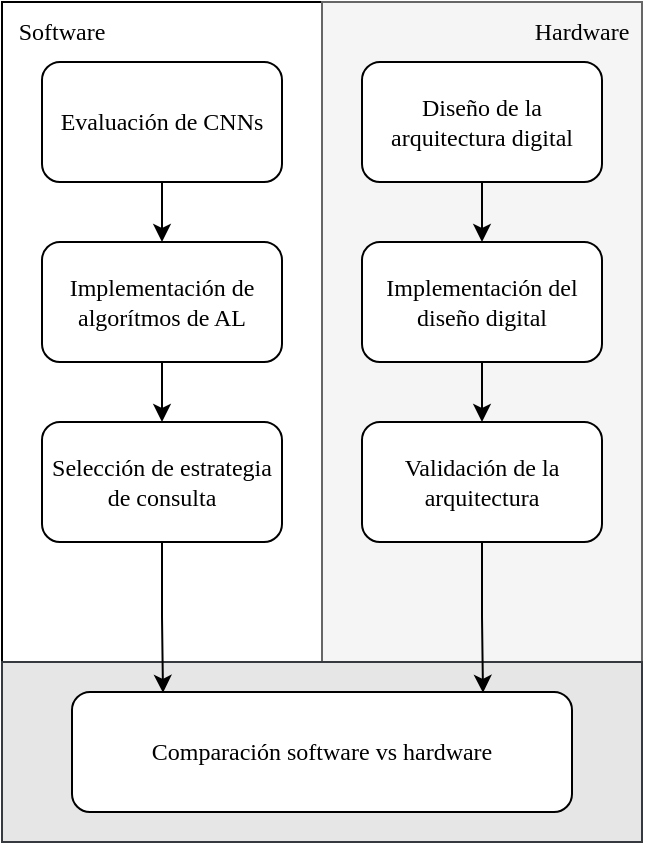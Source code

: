 <mxfile version="26.0.15">
  <diagram name="Page-1" id="1ruNsEZ9ljwXgfCkQ5Iq">
    <mxGraphModel dx="880" dy="480" grid="1" gridSize="10" guides="1" tooltips="1" connect="1" arrows="1" fold="1" page="1" pageScale="1" pageWidth="500" pageHeight="150" math="0" shadow="0">
      <root>
        <mxCell id="0" />
        <mxCell id="1" parent="0" />
        <mxCell id="UL5vJmrOomgEt8wuAHvu-2" value="" style="rounded=0;whiteSpace=wrap;html=1;" vertex="1" parent="1">
          <mxGeometry x="80" y="60" width="160" height="330" as="geometry" />
        </mxCell>
        <mxCell id="UL5vJmrOomgEt8wuAHvu-3" value="" style="rounded=0;whiteSpace=wrap;html=1;fillColor=#f5f5f5;fontColor=#333333;strokeColor=#666666;" vertex="1" parent="1">
          <mxGeometry x="240" y="60" width="160" height="330" as="geometry" />
        </mxCell>
        <mxCell id="UL5vJmrOomgEt8wuAHvu-14" value="" style="edgeStyle=orthogonalEdgeStyle;rounded=0;orthogonalLoop=1;jettySize=auto;html=1;" edge="1" parent="1" source="UL5vJmrOomgEt8wuAHvu-4" target="UL5vJmrOomgEt8wuAHvu-5">
          <mxGeometry relative="1" as="geometry" />
        </mxCell>
        <mxCell id="UL5vJmrOomgEt8wuAHvu-4" value="&lt;font face=&quot;Verdana&quot;&gt;Evaluación de CNNs&lt;/font&gt;" style="rounded=1;whiteSpace=wrap;html=1;" vertex="1" parent="1">
          <mxGeometry x="100" y="90" width="120" height="60" as="geometry" />
        </mxCell>
        <mxCell id="UL5vJmrOomgEt8wuAHvu-15" value="" style="edgeStyle=orthogonalEdgeStyle;rounded=0;orthogonalLoop=1;jettySize=auto;html=1;" edge="1" parent="1" source="UL5vJmrOomgEt8wuAHvu-5" target="UL5vJmrOomgEt8wuAHvu-6">
          <mxGeometry relative="1" as="geometry" />
        </mxCell>
        <mxCell id="UL5vJmrOomgEt8wuAHvu-5" value="&lt;font face=&quot;Verdana&quot;&gt;Implementación de algorítmos de AL&lt;/font&gt;" style="rounded=1;whiteSpace=wrap;html=1;" vertex="1" parent="1">
          <mxGeometry x="100" y="180" width="120" height="60" as="geometry" />
        </mxCell>
        <mxCell id="UL5vJmrOomgEt8wuAHvu-6" value="&lt;div align=&quot;center&quot;&gt;&lt;font face=&quot;Verdana&quot;&gt;Selección de estrategia de consulta&lt;/font&gt;&lt;/div&gt;" style="rounded=1;whiteSpace=wrap;html=1;align=center;" vertex="1" parent="1">
          <mxGeometry x="100" y="270" width="120" height="60" as="geometry" />
        </mxCell>
        <mxCell id="UL5vJmrOomgEt8wuAHvu-7" value="" style="rounded=0;whiteSpace=wrap;html=1;fillColor=#E6E6E6;strokeColor=#36393d;" vertex="1" parent="1">
          <mxGeometry x="80" y="390" width="320" height="90" as="geometry" />
        </mxCell>
        <mxCell id="UL5vJmrOomgEt8wuAHvu-8" value="&lt;font face=&quot;Verdana&quot;&gt;Software&lt;/font&gt;" style="text;html=1;align=center;verticalAlign=middle;whiteSpace=wrap;rounded=0;" vertex="1" parent="1">
          <mxGeometry x="80" y="60" width="60" height="30" as="geometry" />
        </mxCell>
        <mxCell id="UL5vJmrOomgEt8wuAHvu-9" value="&lt;font face=&quot;Verdana&quot;&gt;Hardware&lt;/font&gt;" style="text;html=1;align=center;verticalAlign=middle;whiteSpace=wrap;rounded=0;" vertex="1" parent="1">
          <mxGeometry x="340" y="60" width="60" height="30" as="geometry" />
        </mxCell>
        <mxCell id="UL5vJmrOomgEt8wuAHvu-16" value="" style="edgeStyle=orthogonalEdgeStyle;rounded=0;orthogonalLoop=1;jettySize=auto;html=1;" edge="1" parent="1" source="UL5vJmrOomgEt8wuAHvu-10" target="UL5vJmrOomgEt8wuAHvu-11">
          <mxGeometry relative="1" as="geometry" />
        </mxCell>
        <mxCell id="UL5vJmrOomgEt8wuAHvu-10" value="&lt;font face=&quot;Verdana&quot;&gt;Diseño de la arquitectura digital&lt;/font&gt;" style="rounded=1;whiteSpace=wrap;html=1;" vertex="1" parent="1">
          <mxGeometry x="260" y="90" width="120" height="60" as="geometry" />
        </mxCell>
        <mxCell id="UL5vJmrOomgEt8wuAHvu-17" value="" style="edgeStyle=orthogonalEdgeStyle;rounded=0;orthogonalLoop=1;jettySize=auto;html=1;" edge="1" parent="1" source="UL5vJmrOomgEt8wuAHvu-11" target="UL5vJmrOomgEt8wuAHvu-12">
          <mxGeometry relative="1" as="geometry" />
        </mxCell>
        <mxCell id="UL5vJmrOomgEt8wuAHvu-11" value="&lt;font face=&quot;Verdana&quot;&gt;Implementación del diseño digital&lt;/font&gt;" style="rounded=1;whiteSpace=wrap;html=1;" vertex="1" parent="1">
          <mxGeometry x="260" y="180" width="120" height="60" as="geometry" />
        </mxCell>
        <mxCell id="UL5vJmrOomgEt8wuAHvu-12" value="&lt;font face=&quot;Verdana&quot;&gt;Validación de la arquitectura&lt;/font&gt;" style="rounded=1;whiteSpace=wrap;html=1;" vertex="1" parent="1">
          <mxGeometry x="260" y="270" width="120" height="60" as="geometry" />
        </mxCell>
        <mxCell id="UL5vJmrOomgEt8wuAHvu-13" value="&lt;font face=&quot;Verdana&quot;&gt;Comparación software vs hardware&lt;/font&gt;" style="rounded=1;whiteSpace=wrap;html=1;" vertex="1" parent="1">
          <mxGeometry x="115" y="405" width="250" height="60" as="geometry" />
        </mxCell>
        <mxCell id="UL5vJmrOomgEt8wuAHvu-22" style="edgeStyle=orthogonalEdgeStyle;rounded=0;orthogonalLoop=1;jettySize=auto;html=1;entryX=0.182;entryY=0.007;entryDx=0;entryDy=0;entryPerimeter=0;" edge="1" parent="1" source="UL5vJmrOomgEt8wuAHvu-6" target="UL5vJmrOomgEt8wuAHvu-13">
          <mxGeometry relative="1" as="geometry" />
        </mxCell>
        <mxCell id="UL5vJmrOomgEt8wuAHvu-23" style="edgeStyle=orthogonalEdgeStyle;rounded=0;orthogonalLoop=1;jettySize=auto;html=1;entryX=0.822;entryY=0.007;entryDx=0;entryDy=0;entryPerimeter=0;" edge="1" parent="1" source="UL5vJmrOomgEt8wuAHvu-12" target="UL5vJmrOomgEt8wuAHvu-13">
          <mxGeometry relative="1" as="geometry" />
        </mxCell>
      </root>
    </mxGraphModel>
  </diagram>
</mxfile>
